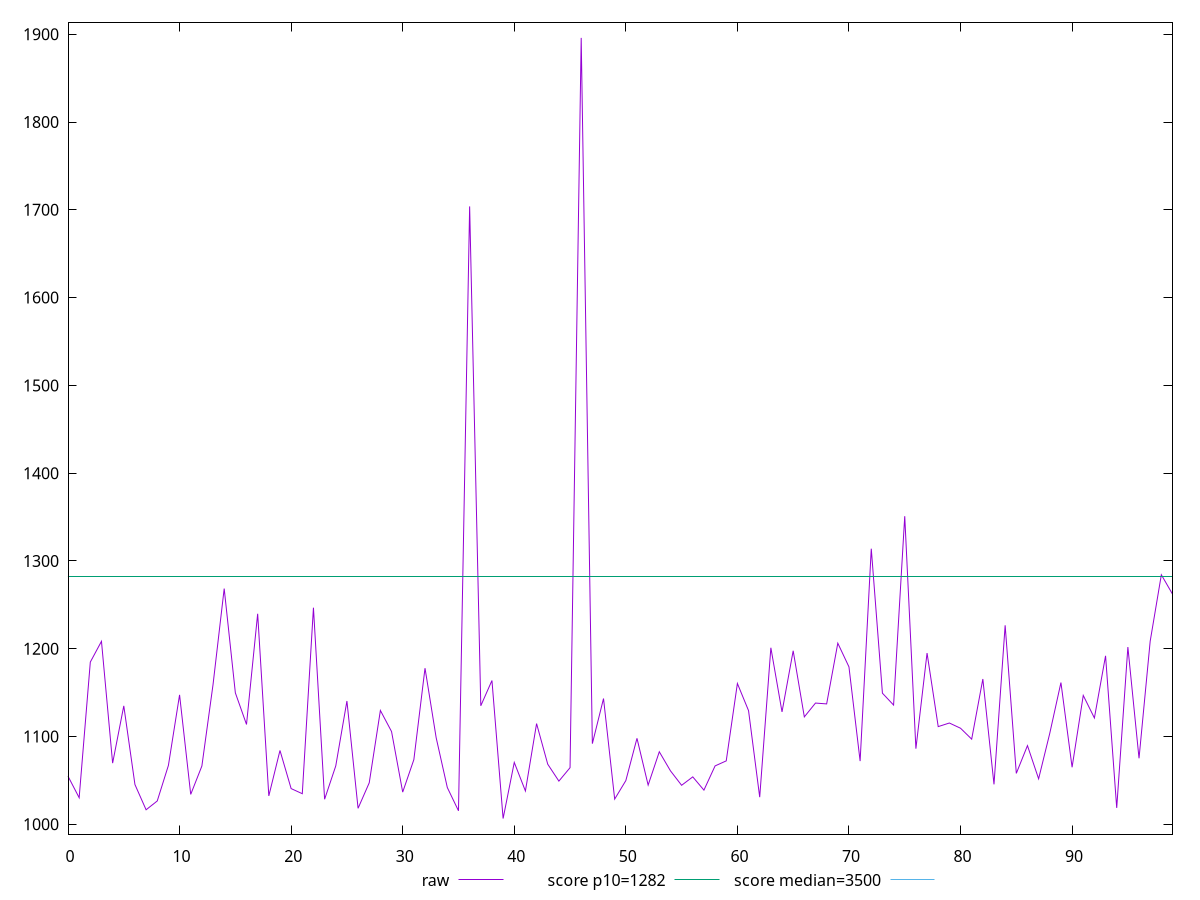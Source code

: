 reset

$raw <<EOF
0 1054.8560000000007
1 1030.3320000000006
2 1184.8480000000006
3 1208.5000000000002
4 1069.7400000000007
5 1134.9800000000002
6 1045.3480000000004
7 1016.6000000000009
8 1026.6720000000005
9 1067.152000000001
10 1147.500000000001
11 1034.1360000000004
12 1066.4440000000002
13 1159.228
14 1268.5519999999992
15 1149.7839999999987
16 1113.7960000000005
17 1239.8759999999993
18 1032.4080000000006
19 1084.1920000000007
20 1040.7400000000002
21 1034.9200000000008
22 1246.7680000000007
23 1028.5800000000002
24 1066.5480000000007
25 1140.4720000000007
26 1018.2680000000009
27 1047.3080000000007
28 1129.7280000000005
29 1105.7280000000003
30 1036.724000000001
31 1073.6960000000004
32 1177.8999999999999
33 1098.6800000000005
34 1041.9240000000004
35 1015.4560000000005
36 1703.8959999999981
37 1135.0440000000008
38 1163.8440000000003
39 1006.6480000000005
40 1070.5480000000005
41 1038.0160000000005
42 1114.7720000000004
43 1068.532
44 1049.2560000000008
45 1064.5680000000007
46 1895.8159999999993
47 1091.9200000000005
48 1143.2960000000005
49 1028.7800000000007
50 1049.836000000001
51 1098.0080000000005
52 1044.7320000000009
53 1082.6760000000006
54 1060.9760000000003
55 1044.4960000000005
56 1054.0840000000005
57 1038.9960000000008
58 1066.5760000000005
59 1072.3000000000006
60 1160.46
61 1129.5160000000005
62 1030.9880000000005
63 1201.1519999999978
64 1128.0800000000002
65 1197.727999999999
66 1122.4199999999994
67 1138.164000000001
68 1137.1999999999998
69 1206.3520000000003
70 1179.3880000000004
71 1072.0600000000004
72 1314.0160000000003
73 1149.4000000000005
74 1135.8960000000004
75 1351.0159999999994
76 1086.212
77 1195.08
78 1111.3360000000007
79 1115.4400000000007
80 1109.4960000000005
81 1097.0600000000004
82 1165.5400000000002
83 1045.5720000000006
84 1226.7240000000004
85 1058.0600000000006
86 1089.6880000000008
87 1051.8880000000008
88 1103.7240000000004
89 1161.5039999999992
90 1065.0560000000003
91 1146.8640000000007
92 1121.1840000000009
93 1191.9640000000006
94 1018.7280000000004
95 1201.936
96 1075.228000000001
97 1208.5880000000002
98 1284.2840000000006
99 1262.2599999999982
EOF

set key outside below
set xrange [0:99]
set yrange [988.8646400000005:1913.5993599999993]
set trange [988.8646400000005:1913.5993599999993]
set terminal svg size 640, 500 enhanced background rgb 'white'
set output "reprap/bootup-time/samples/pages+cached+noexternal+nomedia/raw/values.svg"

plot $raw title "raw" with line, \
     1282 title "score p10=1282", \
     3500 title "score median=3500"

reset
